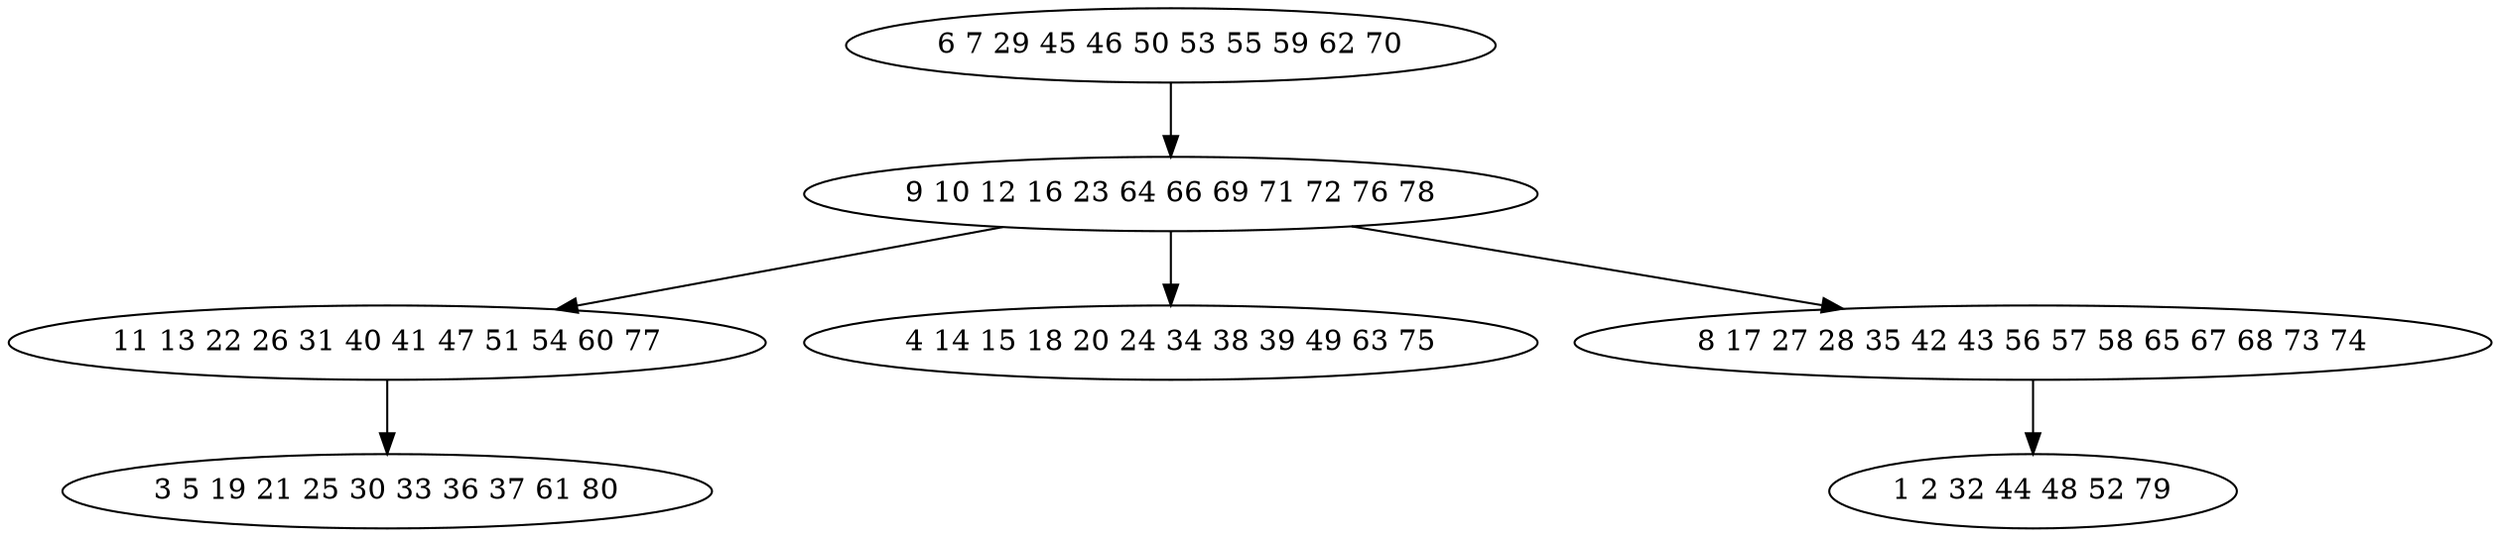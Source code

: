 digraph true_tree {
	"0" -> "1"
	"1" -> "2"
	"2" -> "3"
	"1" -> "4"
	"1" -> "5"
	"5" -> "6"
	"0" [label="6 7 29 45 46 50 53 55 59 62 70"];
	"1" [label="9 10 12 16 23 64 66 69 71 72 76 78"];
	"2" [label="11 13 22 26 31 40 41 47 51 54 60 77"];
	"3" [label="3 5 19 21 25 30 33 36 37 61 80"];
	"4" [label="4 14 15 18 20 24 34 38 39 49 63 75"];
	"5" [label="8 17 27 28 35 42 43 56 57 58 65 67 68 73 74"];
	"6" [label="1 2 32 44 48 52 79"];
}
